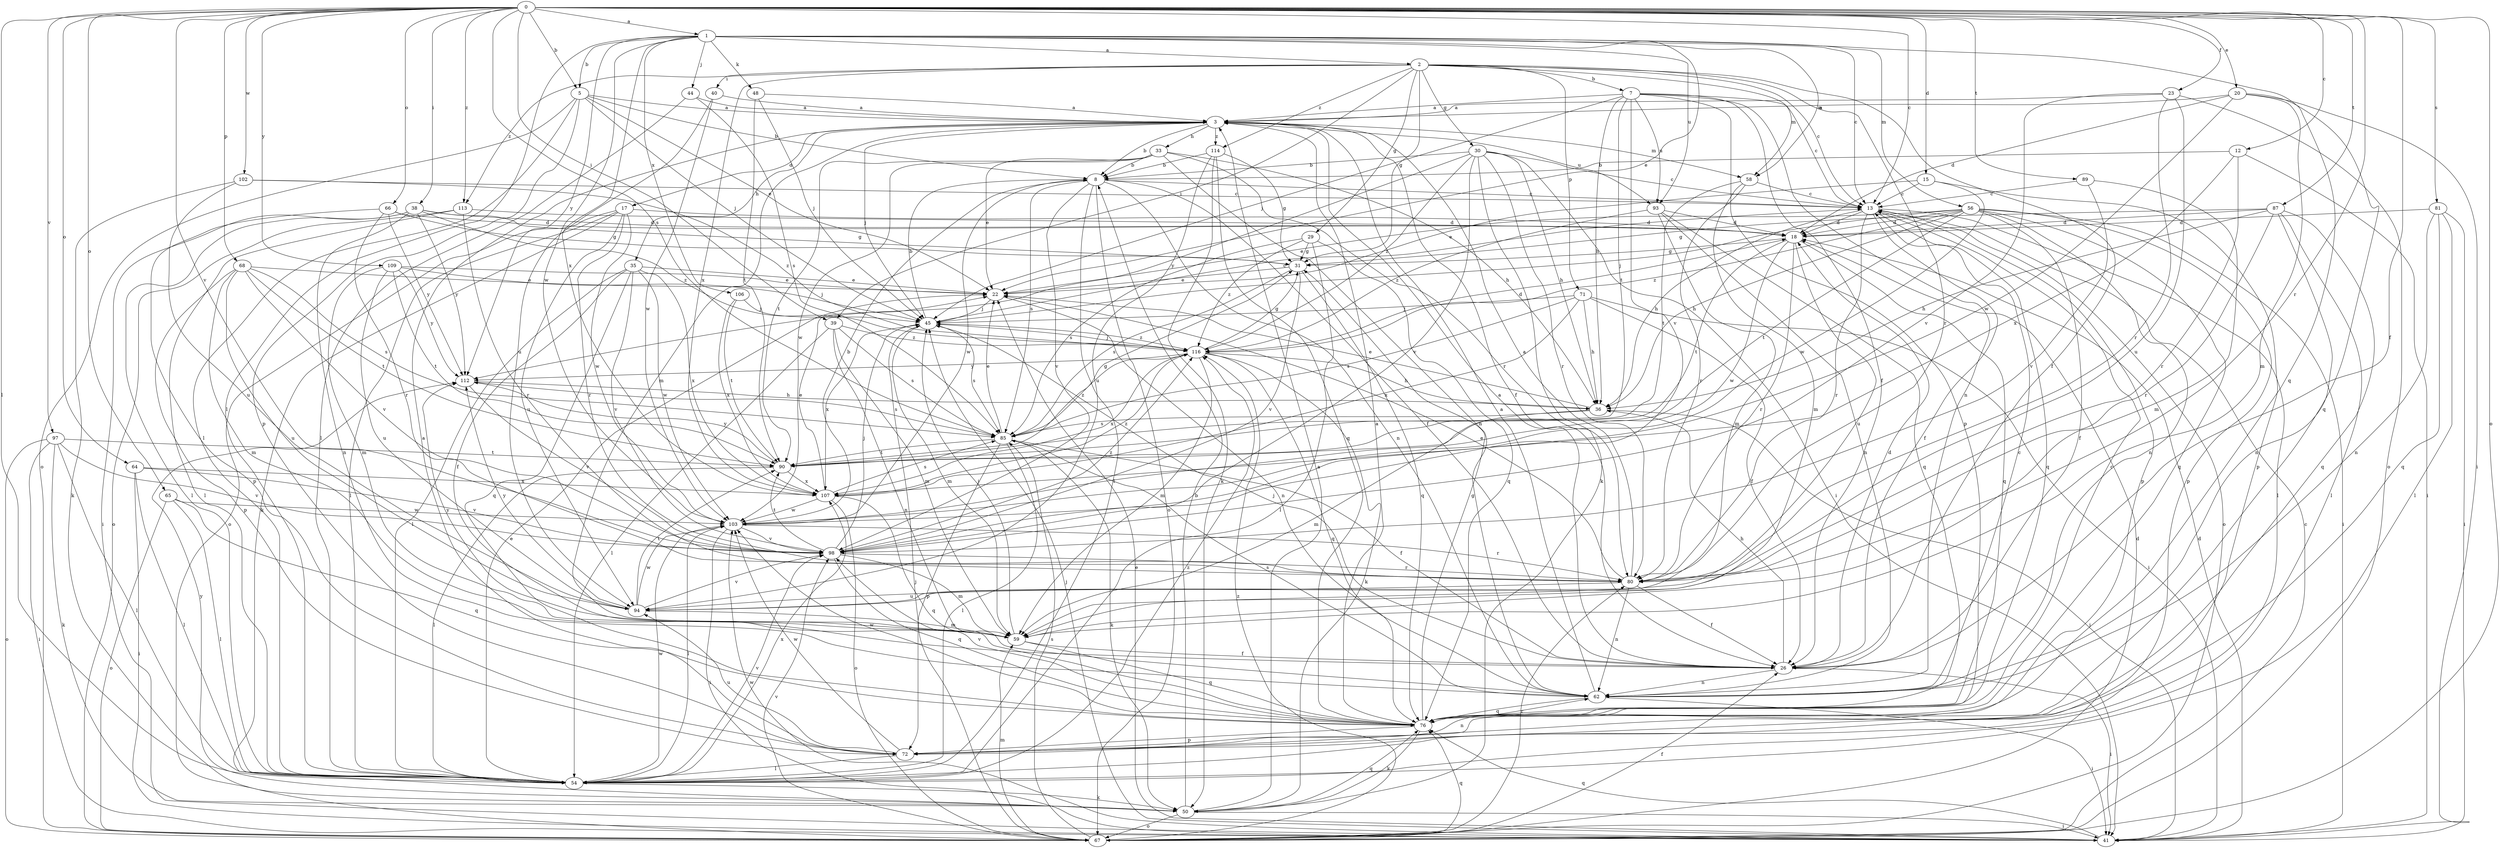 strict digraph  {
0;
1;
2;
3;
5;
7;
8;
12;
13;
15;
17;
18;
20;
22;
23;
26;
29;
30;
31;
33;
35;
36;
38;
39;
40;
41;
44;
45;
48;
50;
54;
56;
58;
59;
62;
64;
65;
66;
67;
68;
71;
72;
76;
80;
81;
85;
87;
89;
90;
93;
94;
97;
98;
102;
103;
106;
107;
109;
112;
113;
114;
116;
0 -> 1  [label=a];
0 -> 5  [label=b];
0 -> 12  [label=c];
0 -> 13  [label=c];
0 -> 15  [label=d];
0 -> 20  [label=e];
0 -> 23  [label=f];
0 -> 26  [label=f];
0 -> 38  [label=i];
0 -> 39  [label=i];
0 -> 54  [label=l];
0 -> 64  [label=o];
0 -> 65  [label=o];
0 -> 66  [label=o];
0 -> 67  [label=o];
0 -> 68  [label=p];
0 -> 80  [label=r];
0 -> 81  [label=s];
0 -> 85  [label=s];
0 -> 87  [label=t];
0 -> 89  [label=t];
0 -> 97  [label=v];
0 -> 98  [label=v];
0 -> 102  [label=w];
0 -> 109  [label=y];
0 -> 113  [label=z];
1 -> 2  [label=a];
1 -> 5  [label=b];
1 -> 13  [label=c];
1 -> 22  [label=e];
1 -> 44  [label=j];
1 -> 48  [label=k];
1 -> 54  [label=l];
1 -> 56  [label=m];
1 -> 58  [label=m];
1 -> 76  [label=q];
1 -> 93  [label=u];
1 -> 103  [label=w];
1 -> 106  [label=x];
1 -> 107  [label=x];
1 -> 112  [label=y];
2 -> 7  [label=b];
2 -> 13  [label=c];
2 -> 26  [label=f];
2 -> 29  [label=g];
2 -> 30  [label=g];
2 -> 31  [label=g];
2 -> 39  [label=i];
2 -> 40  [label=i];
2 -> 58  [label=m];
2 -> 71  [label=p];
2 -> 80  [label=r];
2 -> 107  [label=x];
2 -> 113  [label=z];
2 -> 114  [label=z];
3 -> 8  [label=b];
3 -> 17  [label=d];
3 -> 26  [label=f];
3 -> 33  [label=h];
3 -> 35  [label=h];
3 -> 45  [label=j];
3 -> 58  [label=m];
3 -> 59  [label=m];
3 -> 93  [label=u];
3 -> 114  [label=z];
5 -> 3  [label=a];
5 -> 8  [label=b];
5 -> 22  [label=e];
5 -> 45  [label=j];
5 -> 54  [label=l];
5 -> 67  [label=o];
5 -> 72  [label=p];
7 -> 3  [label=a];
7 -> 13  [label=c];
7 -> 26  [label=f];
7 -> 36  [label=h];
7 -> 45  [label=j];
7 -> 62  [label=n];
7 -> 72  [label=p];
7 -> 90  [label=t];
7 -> 93  [label=u];
7 -> 98  [label=v];
8 -> 13  [label=c];
8 -> 26  [label=f];
8 -> 54  [label=l];
8 -> 62  [label=n];
8 -> 67  [label=o];
8 -> 85  [label=s];
8 -> 98  [label=v];
8 -> 103  [label=w];
12 -> 8  [label=b];
12 -> 41  [label=i];
12 -> 80  [label=r];
12 -> 107  [label=x];
13 -> 18  [label=d];
13 -> 26  [label=f];
13 -> 36  [label=h];
13 -> 54  [label=l];
13 -> 67  [label=o];
13 -> 72  [label=p];
13 -> 76  [label=q];
13 -> 80  [label=r];
15 -> 13  [label=c];
15 -> 22  [label=e];
15 -> 72  [label=p];
15 -> 103  [label=w];
17 -> 18  [label=d];
17 -> 50  [label=k];
17 -> 54  [label=l];
17 -> 67  [label=o];
17 -> 80  [label=r];
17 -> 94  [label=u];
17 -> 103  [label=w];
18 -> 31  [label=g];
18 -> 76  [label=q];
18 -> 80  [label=r];
18 -> 90  [label=t];
18 -> 94  [label=u];
18 -> 103  [label=w];
20 -> 3  [label=a];
20 -> 18  [label=d];
20 -> 41  [label=i];
20 -> 59  [label=m];
20 -> 76  [label=q];
20 -> 103  [label=w];
22 -> 45  [label=j];
22 -> 62  [label=n];
23 -> 3  [label=a];
23 -> 67  [label=o];
23 -> 80  [label=r];
23 -> 94  [label=u];
23 -> 98  [label=v];
26 -> 3  [label=a];
26 -> 18  [label=d];
26 -> 36  [label=h];
26 -> 41  [label=i];
26 -> 45  [label=j];
26 -> 62  [label=n];
29 -> 31  [label=g];
29 -> 54  [label=l];
29 -> 76  [label=q];
29 -> 85  [label=s];
29 -> 116  [label=z];
30 -> 8  [label=b];
30 -> 13  [label=c];
30 -> 36  [label=h];
30 -> 41  [label=i];
30 -> 50  [label=k];
30 -> 80  [label=r];
30 -> 98  [label=v];
30 -> 112  [label=y];
30 -> 116  [label=z];
31 -> 22  [label=e];
31 -> 76  [label=q];
31 -> 85  [label=s];
31 -> 98  [label=v];
33 -> 8  [label=b];
33 -> 22  [label=e];
33 -> 36  [label=h];
33 -> 62  [label=n];
33 -> 80  [label=r];
33 -> 90  [label=t];
33 -> 103  [label=w];
35 -> 22  [label=e];
35 -> 26  [label=f];
35 -> 54  [label=l];
35 -> 76  [label=q];
35 -> 98  [label=v];
35 -> 103  [label=w];
35 -> 107  [label=x];
36 -> 22  [label=e];
36 -> 41  [label=i];
36 -> 59  [label=m];
36 -> 85  [label=s];
38 -> 18  [label=d];
38 -> 31  [label=g];
38 -> 41  [label=i];
38 -> 54  [label=l];
38 -> 62  [label=n];
38 -> 112  [label=y];
38 -> 116  [label=z];
39 -> 54  [label=l];
39 -> 59  [label=m];
39 -> 62  [label=n];
39 -> 85  [label=s];
39 -> 116  [label=z];
40 -> 3  [label=a];
40 -> 94  [label=u];
40 -> 103  [label=w];
41 -> 18  [label=d];
41 -> 22  [label=e];
41 -> 45  [label=j];
41 -> 76  [label=q];
41 -> 103  [label=w];
44 -> 3  [label=a];
44 -> 54  [label=l];
44 -> 85  [label=s];
45 -> 8  [label=b];
45 -> 13  [label=c];
45 -> 59  [label=m];
45 -> 85  [label=s];
45 -> 107  [label=x];
45 -> 116  [label=z];
48 -> 3  [label=a];
48 -> 45  [label=j];
48 -> 90  [label=t];
50 -> 3  [label=a];
50 -> 8  [label=b];
50 -> 41  [label=i];
50 -> 67  [label=o];
50 -> 76  [label=q];
50 -> 112  [label=y];
54 -> 22  [label=e];
54 -> 50  [label=k];
54 -> 98  [label=v];
54 -> 103  [label=w];
54 -> 107  [label=x];
54 -> 116  [label=z];
56 -> 18  [label=d];
56 -> 22  [label=e];
56 -> 26  [label=f];
56 -> 36  [label=h];
56 -> 41  [label=i];
56 -> 45  [label=j];
56 -> 62  [label=n];
56 -> 72  [label=p];
56 -> 76  [label=q];
56 -> 90  [label=t];
56 -> 116  [label=z];
58 -> 13  [label=c];
58 -> 59  [label=m];
58 -> 80  [label=r];
58 -> 90  [label=t];
59 -> 26  [label=f];
59 -> 45  [label=j];
59 -> 76  [label=q];
59 -> 112  [label=y];
62 -> 3  [label=a];
62 -> 13  [label=c];
62 -> 41  [label=i];
62 -> 76  [label=q];
62 -> 85  [label=s];
64 -> 41  [label=i];
64 -> 54  [label=l];
64 -> 98  [label=v];
64 -> 107  [label=x];
65 -> 54  [label=l];
65 -> 67  [label=o];
65 -> 76  [label=q];
65 -> 103  [label=w];
66 -> 18  [label=d];
66 -> 31  [label=g];
66 -> 72  [label=p];
66 -> 80  [label=r];
66 -> 112  [label=y];
67 -> 13  [label=c];
67 -> 18  [label=d];
67 -> 26  [label=f];
67 -> 45  [label=j];
67 -> 59  [label=m];
67 -> 76  [label=q];
67 -> 80  [label=r];
67 -> 85  [label=s];
67 -> 98  [label=v];
67 -> 116  [label=z];
68 -> 22  [label=e];
68 -> 59  [label=m];
68 -> 72  [label=p];
68 -> 85  [label=s];
68 -> 90  [label=t];
68 -> 94  [label=u];
68 -> 98  [label=v];
71 -> 26  [label=f];
71 -> 36  [label=h];
71 -> 41  [label=i];
71 -> 45  [label=j];
71 -> 85  [label=s];
71 -> 107  [label=x];
72 -> 3  [label=a];
72 -> 54  [label=l];
72 -> 62  [label=n];
72 -> 94  [label=u];
72 -> 103  [label=w];
76 -> 3  [label=a];
76 -> 13  [label=c];
76 -> 31  [label=g];
76 -> 50  [label=k];
76 -> 72  [label=p];
76 -> 98  [label=v];
76 -> 103  [label=w];
80 -> 3  [label=a];
80 -> 22  [label=e];
80 -> 26  [label=f];
80 -> 62  [label=n];
80 -> 94  [label=u];
81 -> 18  [label=d];
81 -> 41  [label=i];
81 -> 54  [label=l];
81 -> 62  [label=n];
81 -> 76  [label=q];
85 -> 22  [label=e];
85 -> 26  [label=f];
85 -> 50  [label=k];
85 -> 54  [label=l];
85 -> 72  [label=p];
85 -> 90  [label=t];
85 -> 116  [label=z];
87 -> 18  [label=d];
87 -> 31  [label=g];
87 -> 36  [label=h];
87 -> 54  [label=l];
87 -> 62  [label=n];
87 -> 76  [label=q];
87 -> 80  [label=r];
89 -> 13  [label=c];
89 -> 59  [label=m];
89 -> 98  [label=v];
90 -> 31  [label=g];
90 -> 54  [label=l];
90 -> 107  [label=x];
90 -> 112  [label=y];
93 -> 18  [label=d];
93 -> 59  [label=m];
93 -> 62  [label=n];
93 -> 76  [label=q];
93 -> 116  [label=z];
94 -> 59  [label=m];
94 -> 90  [label=t];
94 -> 98  [label=v];
94 -> 103  [label=w];
94 -> 112  [label=y];
97 -> 41  [label=i];
97 -> 50  [label=k];
97 -> 54  [label=l];
97 -> 67  [label=o];
97 -> 90  [label=t];
97 -> 98  [label=v];
98 -> 45  [label=j];
98 -> 59  [label=m];
98 -> 76  [label=q];
98 -> 80  [label=r];
98 -> 90  [label=t];
98 -> 116  [label=z];
102 -> 13  [label=c];
102 -> 50  [label=k];
102 -> 94  [label=u];
102 -> 116  [label=z];
103 -> 8  [label=b];
103 -> 41  [label=i];
103 -> 54  [label=l];
103 -> 80  [label=r];
103 -> 98  [label=v];
106 -> 45  [label=j];
106 -> 90  [label=t];
106 -> 107  [label=x];
107 -> 22  [label=e];
107 -> 67  [label=o];
107 -> 76  [label=q];
107 -> 85  [label=s];
107 -> 103  [label=w];
107 -> 116  [label=z];
109 -> 22  [label=e];
109 -> 45  [label=j];
109 -> 59  [label=m];
109 -> 90  [label=t];
109 -> 94  [label=u];
109 -> 112  [label=y];
112 -> 36  [label=h];
112 -> 85  [label=s];
112 -> 98  [label=v];
113 -> 18  [label=d];
113 -> 54  [label=l];
113 -> 67  [label=o];
113 -> 80  [label=r];
114 -> 8  [label=b];
114 -> 31  [label=g];
114 -> 50  [label=k];
114 -> 76  [label=q];
114 -> 94  [label=u];
116 -> 18  [label=d];
116 -> 31  [label=g];
116 -> 36  [label=h];
116 -> 45  [label=j];
116 -> 50  [label=k];
116 -> 59  [label=m];
116 -> 76  [label=q];
116 -> 107  [label=x];
116 -> 112  [label=y];
}

